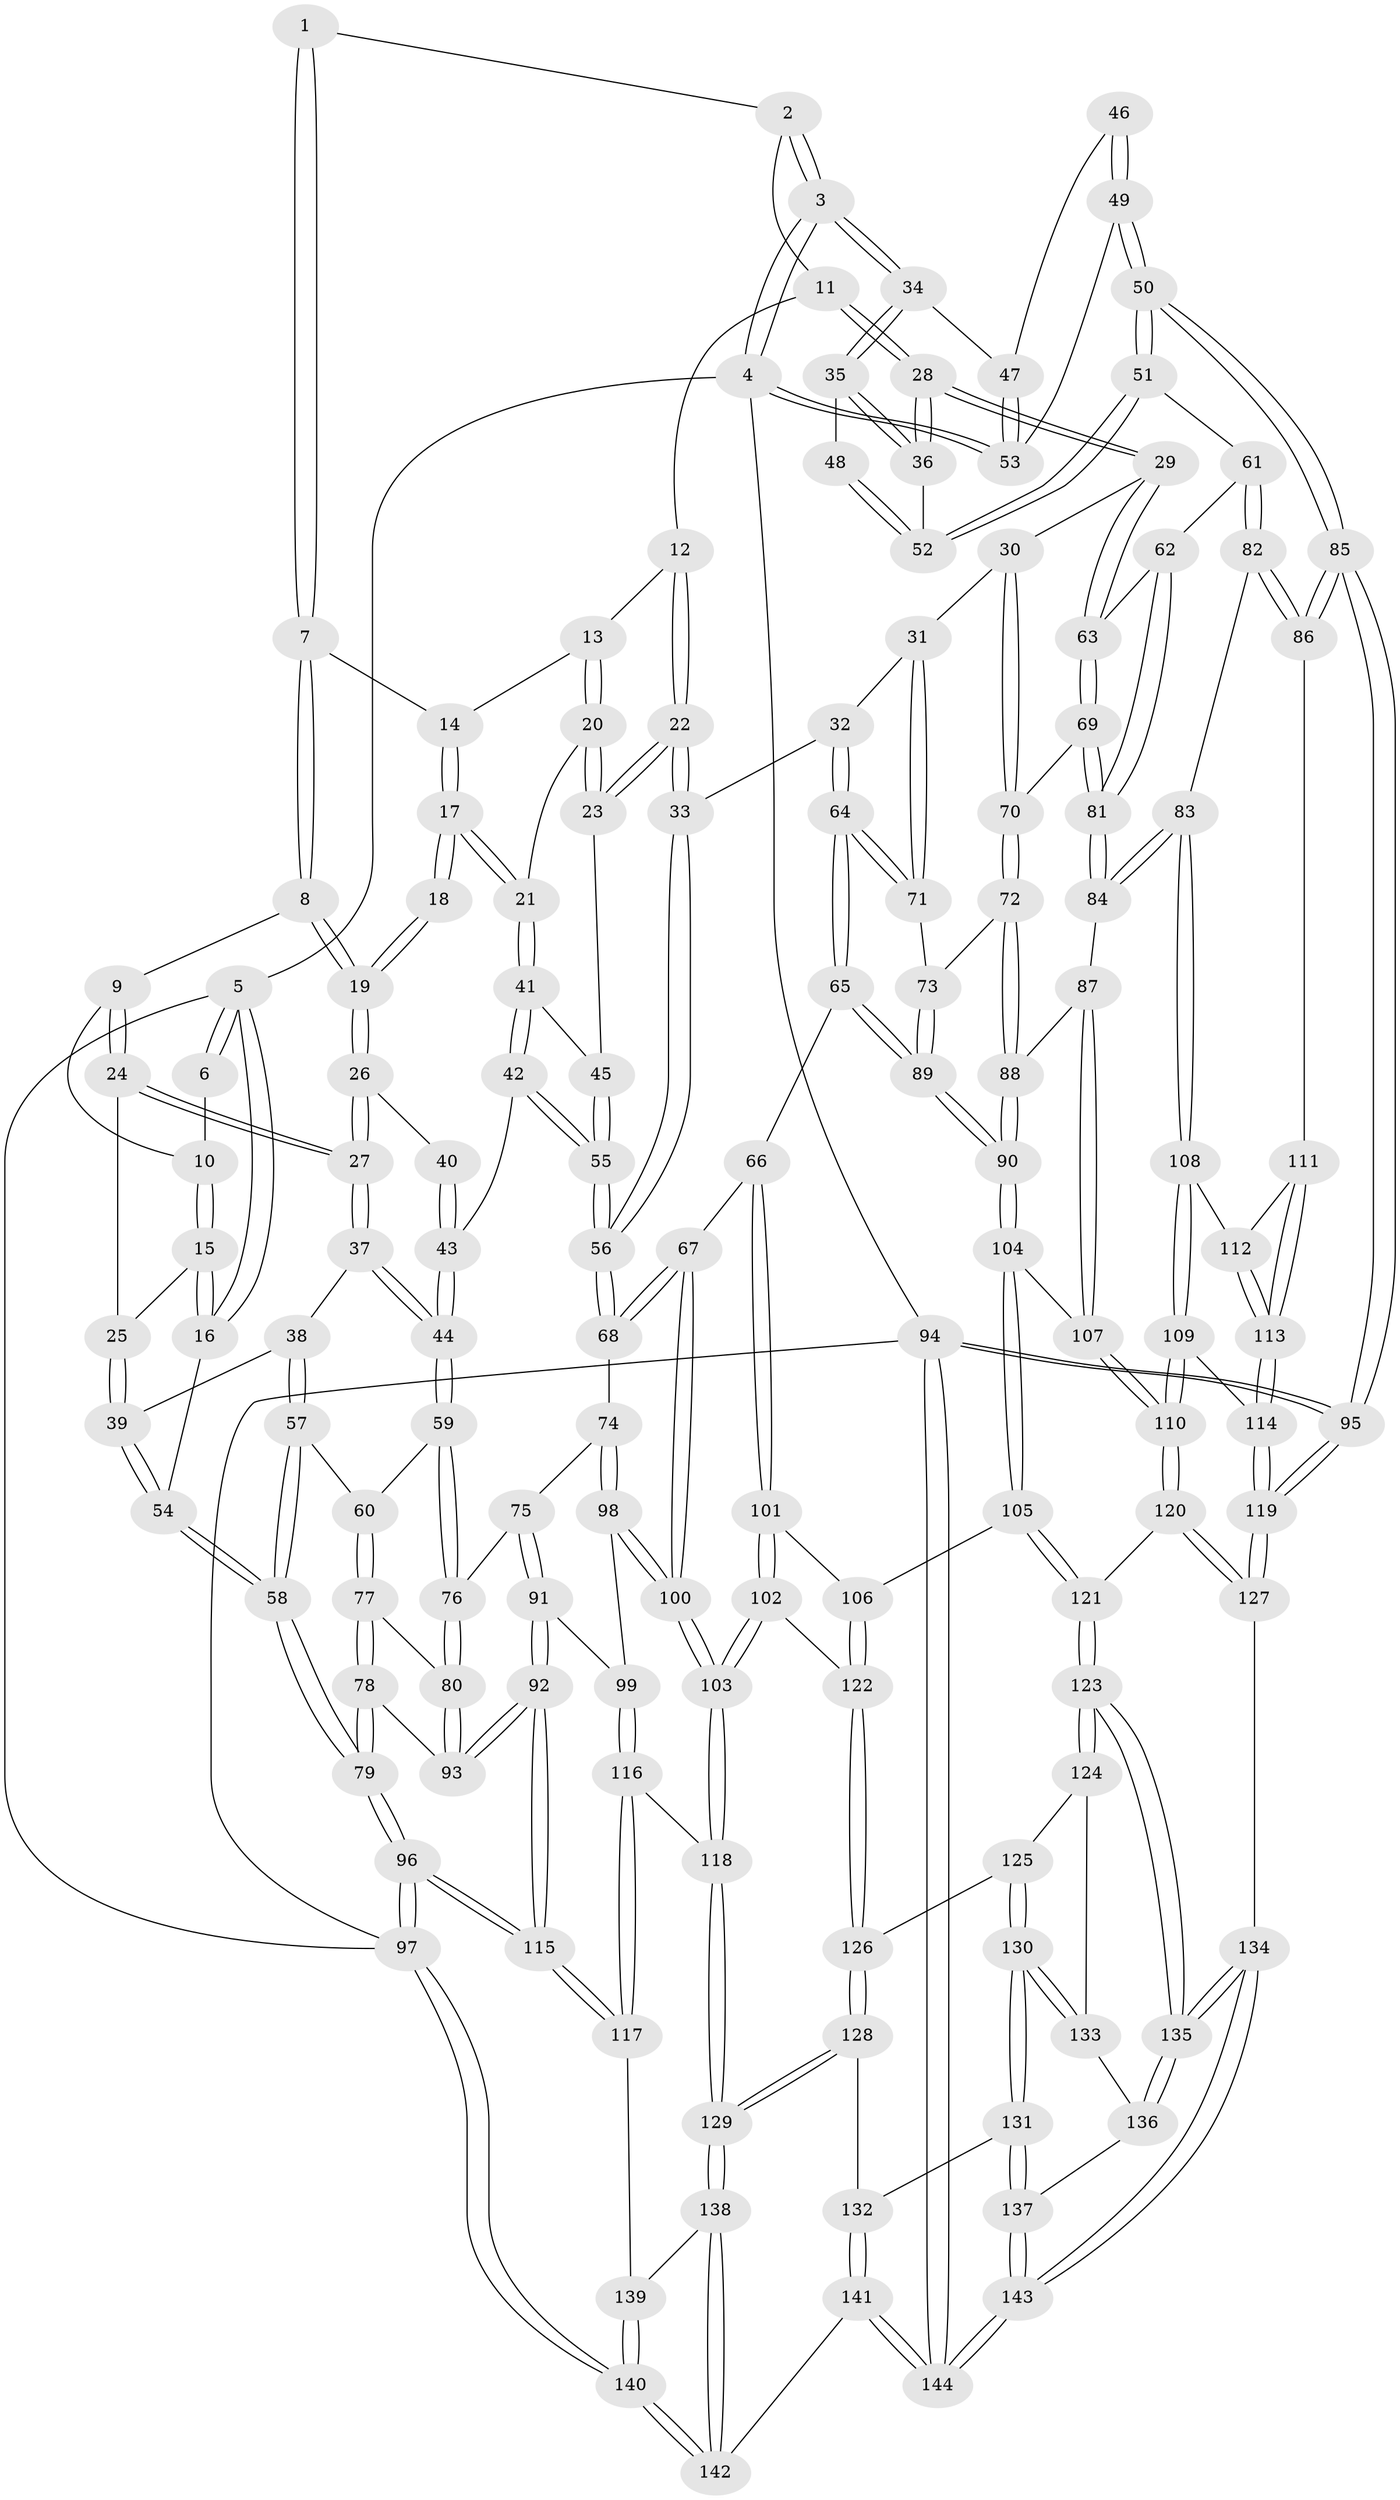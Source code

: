 // Generated by graph-tools (version 1.1) at 2025/27/03/09/25 03:27:03]
// undirected, 144 vertices, 357 edges
graph export_dot {
graph [start="1"]
  node [color=gray90,style=filled];
  1 [pos="+0.34077816352725776+0"];
  2 [pos="+0.6904310498960572+0"];
  3 [pos="+1+0"];
  4 [pos="+1+0"];
  5 [pos="+0+0"];
  6 [pos="+0+0"];
  7 [pos="+0.3392835427695712+0"];
  8 [pos="+0.1527993811674519+0.11750580127039599"];
  9 [pos="+0.12326525173129542+0.11443746899613208"];
  10 [pos="+0.08294701175414884+0.06932880210137726"];
  11 [pos="+0.6845955983296244+0.07046410501783591"];
  12 [pos="+0.5770172699408866+0.09292624593771101"];
  13 [pos="+0.41467919663310926+0.05359047340542574"];
  14 [pos="+0.3507244949832675+0"];
  15 [pos="+0+0.13921500660481753"];
  16 [pos="+0+0.11734133621934528"];
  17 [pos="+0.2917513716726308+0.1778197645986198"];
  18 [pos="+0.28741097268477+0.17838067606183533"];
  19 [pos="+0.17144394142331953+0.15582351307240808"];
  20 [pos="+0.4484631541955114+0.1818843106727535"];
  21 [pos="+0.30822574453893004+0.207408722761746"];
  22 [pos="+0.48676202788535866+0.23371555199300836"];
  23 [pos="+0.4723223304314026+0.2197235620704417"];
  24 [pos="+0.059136547180875465+0.17294122425120872"];
  25 [pos="+0.04269855181860341+0.1778705521567658"];
  26 [pos="+0.17103128433906303+0.207279828895133"];
  27 [pos="+0.1505560454206144+0.27795871925457893"];
  28 [pos="+0.7481681584069505+0.21253409401126744"];
  29 [pos="+0.7335394969438006+0.23819109649911394"];
  30 [pos="+0.6978898366484837+0.2673398017970465"];
  31 [pos="+0.6821567701601462+0.2774069951682909"];
  32 [pos="+0.6303204271353976+0.2827124400604845"];
  33 [pos="+0.5036672120569934+0.2615010194086618"];
  34 [pos="+0.854308205746836+0.1603282905473173"];
  35 [pos="+0.8463862745883859+0.1671189887668389"];
  36 [pos="+0.7490690858013946+0.21235329399315622"];
  37 [pos="+0.15081409085542444+0.2882920198158182"];
  38 [pos="+0.07819591820246159+0.2864683277238399"];
  39 [pos="+0.041009007606422586+0.2669099697827222"];
  40 [pos="+0.23806090735873311+0.21470624983651537"];
  41 [pos="+0.3093089773114981+0.22793580122850832"];
  42 [pos="+0.2370928633699626+0.3350960248933709"];
  43 [pos="+0.2288607968107532+0.3362378132190297"];
  44 [pos="+0.19361667739877933+0.3457861476469295"];
  45 [pos="+0.3504163417692147+0.25508984457306605"];
  46 [pos="+0.9605674801256929+0.23937755693803764"];
  47 [pos="+0.9733729671150387+0.1956971701507687"];
  48 [pos="+0.9553042541498791+0.23866637427307902"];
  49 [pos="+1+0.3135172829551958"];
  50 [pos="+1+0.32839617568237806"];
  51 [pos="+0.9829976658406012+0.3726949932004038"];
  52 [pos="+0.9260195130021659+0.31082233455196284"];
  53 [pos="+1+0.1848689647713366"];
  54 [pos="+0+0.3488385226585688"];
  55 [pos="+0.37874412597685575+0.38317689804470856"];
  56 [pos="+0.40350780603697867+0.39911710353516955"];
  57 [pos="+0.009895171843264132+0.3952107196906382"];
  58 [pos="+0+0.36242125150891946"];
  59 [pos="+0.18250659775487013+0.37078322223381255"];
  60 [pos="+0.010837728731815828+0.3956352078553688"];
  61 [pos="+0.9396460553659113+0.40581044905102664"];
  62 [pos="+0.9255154829140553+0.4073017226614035"];
  63 [pos="+0.8493557503678985+0.4002450543328273"];
  64 [pos="+0.5082700858450838+0.4947603247061121"];
  65 [pos="+0.47752639430354793+0.5203629449861633"];
  66 [pos="+0.468256719404156+0.5211846179408777"];
  67 [pos="+0.4454950315337927+0.515407747162612"];
  68 [pos="+0.42438760560259586+0.5017635931067124"];
  69 [pos="+0.8247015787663327+0.4458019364523667"];
  70 [pos="+0.7726479097798382+0.45089384063207716"];
  71 [pos="+0.6684938513222956+0.4321470711436283"];
  72 [pos="+0.7406309087169105+0.4765527909519925"];
  73 [pos="+0.6775321204721558+0.4493635369680061"];
  74 [pos="+0.3806393264446387+0.5177662845605089"];
  75 [pos="+0.2350403547266691+0.49824701288319106"];
  76 [pos="+0.1818600420711937+0.4736073437025849"];
  77 [pos="+0.05183801398197931+0.4604387497183945"];
  78 [pos="+0+0.5825776415238719"];
  79 [pos="+0+0.5801297372135706"];
  80 [pos="+0.13194758864696607+0.5178175099844566"];
  81 [pos="+0.8451297353390838+0.5522331169952854"];
  82 [pos="+0.9530335928111657+0.562714580556622"];
  83 [pos="+0.8669851085554061+0.5856409744700799"];
  84 [pos="+0.8456127757949222+0.5796142756211312"];
  85 [pos="+1+0.6046440547850009"];
  86 [pos="+1+0.6070818810916959"];
  87 [pos="+0.8216621434798235+0.586098495953116"];
  88 [pos="+0.7730641503299154+0.5734641542348207"];
  89 [pos="+0.647153071793524+0.5960435684213267"];
  90 [pos="+0.6507958937982387+0.6000880889270327"];
  91 [pos="+0.23715914950094363+0.6476041463040177"];
  92 [pos="+0.11339665803357954+0.6376161796974769"];
  93 [pos="+0.09598739986872869+0.6065110394630807"];
  94 [pos="+1+1"];
  95 [pos="+1+1"];
  96 [pos="+0+1"];
  97 [pos="+0+1"];
  98 [pos="+0.2791830859594801+0.6497516509997666"];
  99 [pos="+0.2508314617278233+0.6531959659048631"];
  100 [pos="+0.38334884126578583+0.7541512354173507"];
  101 [pos="+0.5009131068771489+0.6427647343170878"];
  102 [pos="+0.4741602816743254+0.7773377770910095"];
  103 [pos="+0.40053939540882083+0.8113600303948281"];
  104 [pos="+0.6445616722609537+0.7229866482391252"];
  105 [pos="+0.642900195680515+0.7260748329043538"];
  106 [pos="+0.6362436080699408+0.728095091352209"];
  107 [pos="+0.7826289576828261+0.7019765269327628"];
  108 [pos="+0.8921013080760355+0.6644293484736401"];
  109 [pos="+0.8633732802551756+0.7761354424957551"];
  110 [pos="+0.842912362717101+0.7828006007831267"];
  111 [pos="+0.9890950181204969+0.6944574974063975"];
  112 [pos="+0.9258907416071058+0.6807661969203123"];
  113 [pos="+0.9378681046717482+0.7769843490239292"];
  114 [pos="+0.93231446562182+0.7887205727826054"];
  115 [pos="+0.08623468504575722+0.8320126327115683"];
  116 [pos="+0.22452982354133952+0.8179196365001761"];
  117 [pos="+0.17554630804265758+0.8395798074275469"];
  118 [pos="+0.40015229214681824+0.812150894215348"];
  119 [pos="+1+1"];
  120 [pos="+0.8087412684700213+0.8306563996504428"];
  121 [pos="+0.6829794462143027+0.7951596080440966"];
  122 [pos="+0.5583508963939094+0.771549811537502"];
  123 [pos="+0.6631406163705313+0.8775230492279826"];
  124 [pos="+0.6193390793217733+0.876399076657692"];
  125 [pos="+0.5774280861007022+0.8479741530939738"];
  126 [pos="+0.5766183535099739+0.8464393190089771"];
  127 [pos="+0.8107349683079151+0.8651192095931138"];
  128 [pos="+0.47102229929755557+0.9088328195012939"];
  129 [pos="+0.4119709569645225+0.8772011534523038"];
  130 [pos="+0.5558773952094997+0.9076122891216054"];
  131 [pos="+0.5215005566982578+0.9307009464695789"];
  132 [pos="+0.5003697099445716+0.9287436035013195"];
  133 [pos="+0.5909268447300194+0.9046937426500385"];
  134 [pos="+0.7189284250026468+1"];
  135 [pos="+0.6970857836546239+0.9601695264371052"];
  136 [pos="+0.5954299937107786+0.9133385640134064"];
  137 [pos="+0.5976045866442957+0.9842731943143552"];
  138 [pos="+0.3552227031950255+0.9896090341609807"];
  139 [pos="+0.21648730413321088+0.90836621540641"];
  140 [pos="+0.19072591709577277+1"];
  141 [pos="+0.5116202921967151+1"];
  142 [pos="+0.32459347762154+1"];
  143 [pos="+0.7116174956914407+1"];
  144 [pos="+0.7354173394271962+1"];
  1 -- 2;
  1 -- 7;
  1 -- 7;
  2 -- 3;
  2 -- 3;
  2 -- 11;
  3 -- 4;
  3 -- 4;
  3 -- 34;
  3 -- 34;
  4 -- 5;
  4 -- 53;
  4 -- 53;
  4 -- 94;
  5 -- 6;
  5 -- 6;
  5 -- 16;
  5 -- 16;
  5 -- 97;
  6 -- 10;
  7 -- 8;
  7 -- 8;
  7 -- 14;
  8 -- 9;
  8 -- 19;
  8 -- 19;
  9 -- 10;
  9 -- 24;
  9 -- 24;
  10 -- 15;
  10 -- 15;
  11 -- 12;
  11 -- 28;
  11 -- 28;
  12 -- 13;
  12 -- 22;
  12 -- 22;
  13 -- 14;
  13 -- 20;
  13 -- 20;
  14 -- 17;
  14 -- 17;
  15 -- 16;
  15 -- 16;
  15 -- 25;
  16 -- 54;
  17 -- 18;
  17 -- 18;
  17 -- 21;
  17 -- 21;
  18 -- 19;
  18 -- 19;
  19 -- 26;
  19 -- 26;
  20 -- 21;
  20 -- 23;
  20 -- 23;
  21 -- 41;
  21 -- 41;
  22 -- 23;
  22 -- 23;
  22 -- 33;
  22 -- 33;
  23 -- 45;
  24 -- 25;
  24 -- 27;
  24 -- 27;
  25 -- 39;
  25 -- 39;
  26 -- 27;
  26 -- 27;
  26 -- 40;
  27 -- 37;
  27 -- 37;
  28 -- 29;
  28 -- 29;
  28 -- 36;
  28 -- 36;
  29 -- 30;
  29 -- 63;
  29 -- 63;
  30 -- 31;
  30 -- 70;
  30 -- 70;
  31 -- 32;
  31 -- 71;
  31 -- 71;
  32 -- 33;
  32 -- 64;
  32 -- 64;
  33 -- 56;
  33 -- 56;
  34 -- 35;
  34 -- 35;
  34 -- 47;
  35 -- 36;
  35 -- 36;
  35 -- 48;
  36 -- 52;
  37 -- 38;
  37 -- 44;
  37 -- 44;
  38 -- 39;
  38 -- 57;
  38 -- 57;
  39 -- 54;
  39 -- 54;
  40 -- 43;
  40 -- 43;
  41 -- 42;
  41 -- 42;
  41 -- 45;
  42 -- 43;
  42 -- 55;
  42 -- 55;
  43 -- 44;
  43 -- 44;
  44 -- 59;
  44 -- 59;
  45 -- 55;
  45 -- 55;
  46 -- 47;
  46 -- 49;
  46 -- 49;
  47 -- 53;
  47 -- 53;
  48 -- 52;
  48 -- 52;
  49 -- 50;
  49 -- 50;
  49 -- 53;
  50 -- 51;
  50 -- 51;
  50 -- 85;
  50 -- 85;
  51 -- 52;
  51 -- 52;
  51 -- 61;
  54 -- 58;
  54 -- 58;
  55 -- 56;
  55 -- 56;
  56 -- 68;
  56 -- 68;
  57 -- 58;
  57 -- 58;
  57 -- 60;
  58 -- 79;
  58 -- 79;
  59 -- 60;
  59 -- 76;
  59 -- 76;
  60 -- 77;
  60 -- 77;
  61 -- 62;
  61 -- 82;
  61 -- 82;
  62 -- 63;
  62 -- 81;
  62 -- 81;
  63 -- 69;
  63 -- 69;
  64 -- 65;
  64 -- 65;
  64 -- 71;
  64 -- 71;
  65 -- 66;
  65 -- 89;
  65 -- 89;
  66 -- 67;
  66 -- 101;
  66 -- 101;
  67 -- 68;
  67 -- 68;
  67 -- 100;
  67 -- 100;
  68 -- 74;
  69 -- 70;
  69 -- 81;
  69 -- 81;
  70 -- 72;
  70 -- 72;
  71 -- 73;
  72 -- 73;
  72 -- 88;
  72 -- 88;
  73 -- 89;
  73 -- 89;
  74 -- 75;
  74 -- 98;
  74 -- 98;
  75 -- 76;
  75 -- 91;
  75 -- 91;
  76 -- 80;
  76 -- 80;
  77 -- 78;
  77 -- 78;
  77 -- 80;
  78 -- 79;
  78 -- 79;
  78 -- 93;
  79 -- 96;
  79 -- 96;
  80 -- 93;
  80 -- 93;
  81 -- 84;
  81 -- 84;
  82 -- 83;
  82 -- 86;
  82 -- 86;
  83 -- 84;
  83 -- 84;
  83 -- 108;
  83 -- 108;
  84 -- 87;
  85 -- 86;
  85 -- 86;
  85 -- 95;
  85 -- 95;
  86 -- 111;
  87 -- 88;
  87 -- 107;
  87 -- 107;
  88 -- 90;
  88 -- 90;
  89 -- 90;
  89 -- 90;
  90 -- 104;
  90 -- 104;
  91 -- 92;
  91 -- 92;
  91 -- 99;
  92 -- 93;
  92 -- 93;
  92 -- 115;
  92 -- 115;
  94 -- 95;
  94 -- 95;
  94 -- 144;
  94 -- 144;
  94 -- 97;
  95 -- 119;
  95 -- 119;
  96 -- 97;
  96 -- 97;
  96 -- 115;
  96 -- 115;
  97 -- 140;
  97 -- 140;
  98 -- 99;
  98 -- 100;
  98 -- 100;
  99 -- 116;
  99 -- 116;
  100 -- 103;
  100 -- 103;
  101 -- 102;
  101 -- 102;
  101 -- 106;
  102 -- 103;
  102 -- 103;
  102 -- 122;
  103 -- 118;
  103 -- 118;
  104 -- 105;
  104 -- 105;
  104 -- 107;
  105 -- 106;
  105 -- 121;
  105 -- 121;
  106 -- 122;
  106 -- 122;
  107 -- 110;
  107 -- 110;
  108 -- 109;
  108 -- 109;
  108 -- 112;
  109 -- 110;
  109 -- 110;
  109 -- 114;
  110 -- 120;
  110 -- 120;
  111 -- 112;
  111 -- 113;
  111 -- 113;
  112 -- 113;
  112 -- 113;
  113 -- 114;
  113 -- 114;
  114 -- 119;
  114 -- 119;
  115 -- 117;
  115 -- 117;
  116 -- 117;
  116 -- 117;
  116 -- 118;
  117 -- 139;
  118 -- 129;
  118 -- 129;
  119 -- 127;
  119 -- 127;
  120 -- 121;
  120 -- 127;
  120 -- 127;
  121 -- 123;
  121 -- 123;
  122 -- 126;
  122 -- 126;
  123 -- 124;
  123 -- 124;
  123 -- 135;
  123 -- 135;
  124 -- 125;
  124 -- 133;
  125 -- 126;
  125 -- 130;
  125 -- 130;
  126 -- 128;
  126 -- 128;
  127 -- 134;
  128 -- 129;
  128 -- 129;
  128 -- 132;
  129 -- 138;
  129 -- 138;
  130 -- 131;
  130 -- 131;
  130 -- 133;
  130 -- 133;
  131 -- 132;
  131 -- 137;
  131 -- 137;
  132 -- 141;
  132 -- 141;
  133 -- 136;
  134 -- 135;
  134 -- 135;
  134 -- 143;
  134 -- 143;
  135 -- 136;
  135 -- 136;
  136 -- 137;
  137 -- 143;
  137 -- 143;
  138 -- 139;
  138 -- 142;
  138 -- 142;
  139 -- 140;
  139 -- 140;
  140 -- 142;
  140 -- 142;
  141 -- 142;
  141 -- 144;
  141 -- 144;
  143 -- 144;
  143 -- 144;
}
